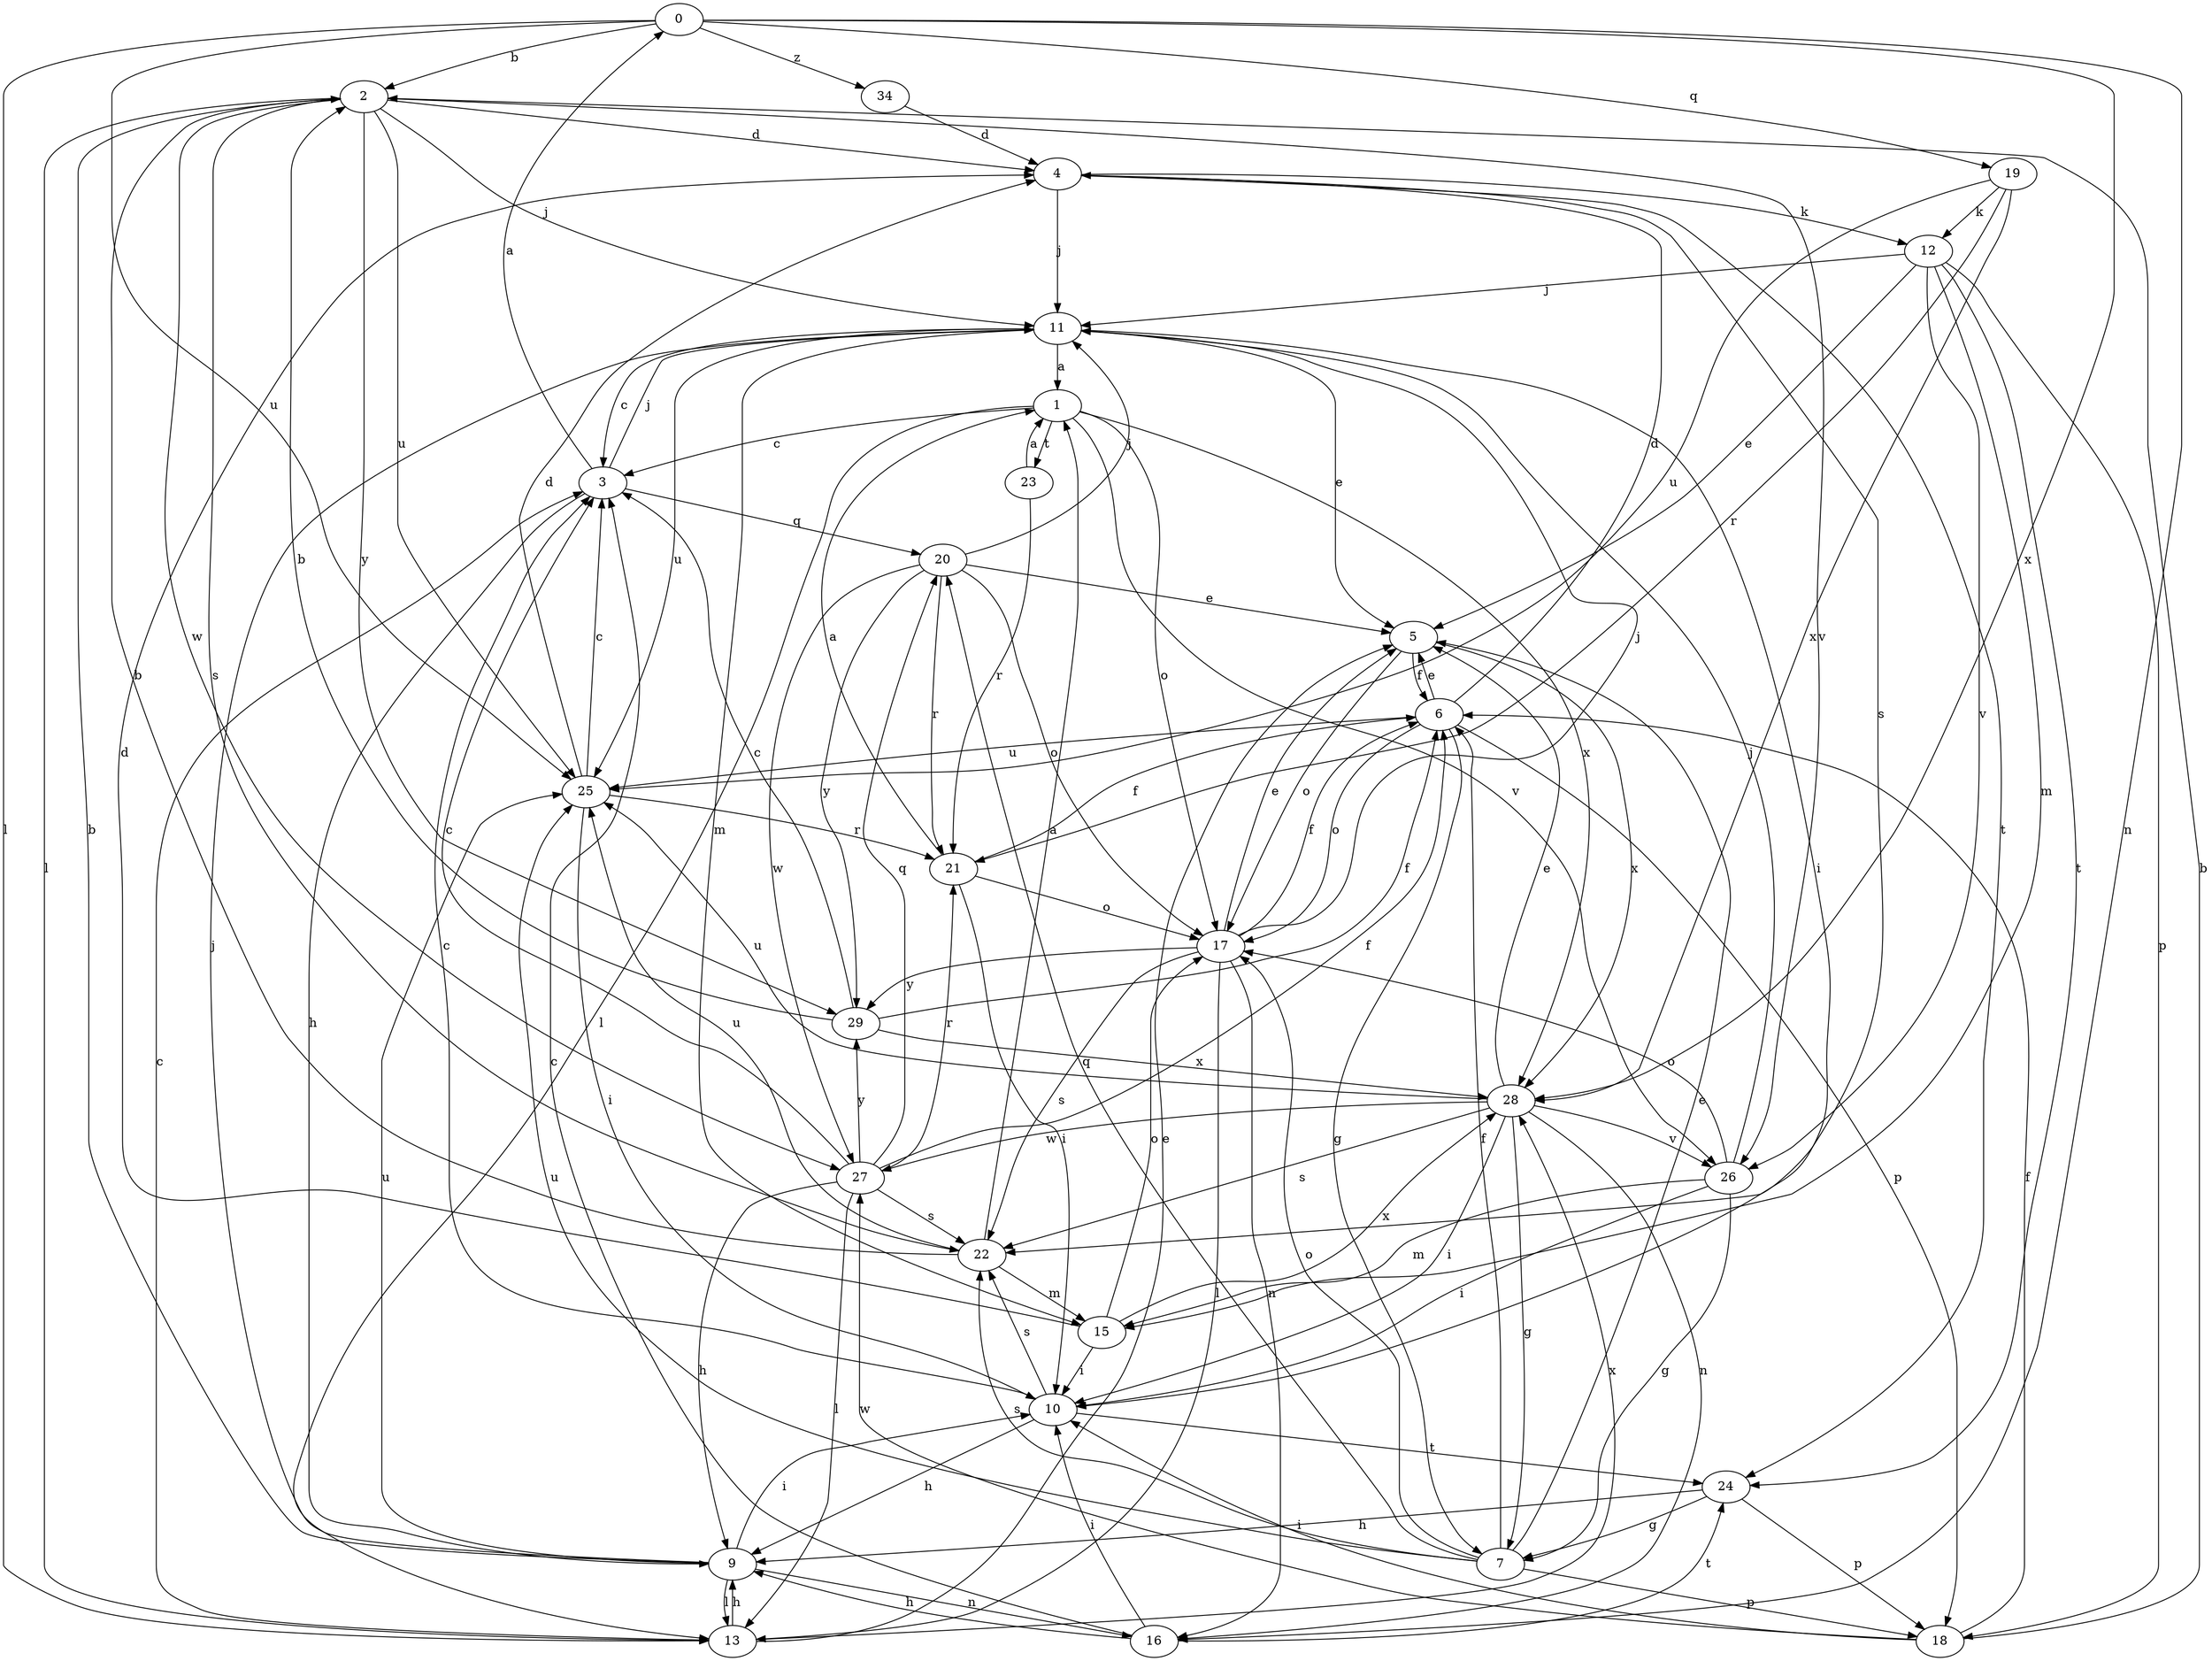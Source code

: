 strict digraph  {
0;
1;
2;
3;
4;
5;
6;
7;
9;
10;
11;
12;
13;
15;
16;
17;
18;
19;
20;
21;
22;
23;
24;
25;
26;
27;
28;
29;
34;
0 -> 2  [label=b];
0 -> 13  [label=l];
0 -> 16  [label=n];
0 -> 19  [label=q];
0 -> 25  [label=u];
0 -> 28  [label=x];
0 -> 34  [label=z];
1 -> 3  [label=c];
1 -> 13  [label=l];
1 -> 17  [label=o];
1 -> 23  [label=t];
1 -> 26  [label=v];
1 -> 28  [label=x];
2 -> 4  [label=d];
2 -> 11  [label=j];
2 -> 13  [label=l];
2 -> 22  [label=s];
2 -> 25  [label=u];
2 -> 26  [label=v];
2 -> 27  [label=w];
2 -> 29  [label=y];
3 -> 0  [label=a];
3 -> 9  [label=h];
3 -> 11  [label=j];
3 -> 20  [label=q];
4 -> 11  [label=j];
4 -> 12  [label=k];
4 -> 22  [label=s];
4 -> 24  [label=t];
5 -> 6  [label=f];
5 -> 17  [label=o];
5 -> 28  [label=x];
6 -> 4  [label=d];
6 -> 5  [label=e];
6 -> 7  [label=g];
6 -> 17  [label=o];
6 -> 18  [label=p];
6 -> 25  [label=u];
7 -> 5  [label=e];
7 -> 6  [label=f];
7 -> 17  [label=o];
7 -> 18  [label=p];
7 -> 20  [label=q];
7 -> 22  [label=s];
7 -> 25  [label=u];
9 -> 2  [label=b];
9 -> 10  [label=i];
9 -> 11  [label=j];
9 -> 13  [label=l];
9 -> 16  [label=n];
9 -> 25  [label=u];
10 -> 3  [label=c];
10 -> 9  [label=h];
10 -> 22  [label=s];
10 -> 24  [label=t];
11 -> 1  [label=a];
11 -> 3  [label=c];
11 -> 5  [label=e];
11 -> 10  [label=i];
11 -> 15  [label=m];
11 -> 25  [label=u];
12 -> 5  [label=e];
12 -> 11  [label=j];
12 -> 15  [label=m];
12 -> 18  [label=p];
12 -> 24  [label=t];
12 -> 26  [label=v];
13 -> 3  [label=c];
13 -> 5  [label=e];
13 -> 9  [label=h];
13 -> 28  [label=x];
15 -> 4  [label=d];
15 -> 10  [label=i];
15 -> 17  [label=o];
15 -> 28  [label=x];
16 -> 3  [label=c];
16 -> 9  [label=h];
16 -> 10  [label=i];
16 -> 24  [label=t];
17 -> 5  [label=e];
17 -> 6  [label=f];
17 -> 11  [label=j];
17 -> 13  [label=l];
17 -> 16  [label=n];
17 -> 22  [label=s];
17 -> 29  [label=y];
18 -> 2  [label=b];
18 -> 6  [label=f];
18 -> 10  [label=i];
18 -> 27  [label=w];
19 -> 12  [label=k];
19 -> 21  [label=r];
19 -> 25  [label=u];
19 -> 28  [label=x];
20 -> 5  [label=e];
20 -> 11  [label=j];
20 -> 17  [label=o];
20 -> 21  [label=r];
20 -> 27  [label=w];
20 -> 29  [label=y];
21 -> 1  [label=a];
21 -> 6  [label=f];
21 -> 10  [label=i];
21 -> 17  [label=o];
22 -> 1  [label=a];
22 -> 2  [label=b];
22 -> 15  [label=m];
22 -> 25  [label=u];
23 -> 1  [label=a];
23 -> 21  [label=r];
24 -> 7  [label=g];
24 -> 9  [label=h];
24 -> 18  [label=p];
25 -> 3  [label=c];
25 -> 4  [label=d];
25 -> 10  [label=i];
25 -> 21  [label=r];
26 -> 7  [label=g];
26 -> 10  [label=i];
26 -> 11  [label=j];
26 -> 15  [label=m];
26 -> 17  [label=o];
27 -> 3  [label=c];
27 -> 6  [label=f];
27 -> 9  [label=h];
27 -> 13  [label=l];
27 -> 20  [label=q];
27 -> 21  [label=r];
27 -> 22  [label=s];
27 -> 29  [label=y];
28 -> 5  [label=e];
28 -> 7  [label=g];
28 -> 10  [label=i];
28 -> 16  [label=n];
28 -> 22  [label=s];
28 -> 25  [label=u];
28 -> 26  [label=v];
28 -> 27  [label=w];
29 -> 2  [label=b];
29 -> 3  [label=c];
29 -> 6  [label=f];
29 -> 28  [label=x];
34 -> 4  [label=d];
}
